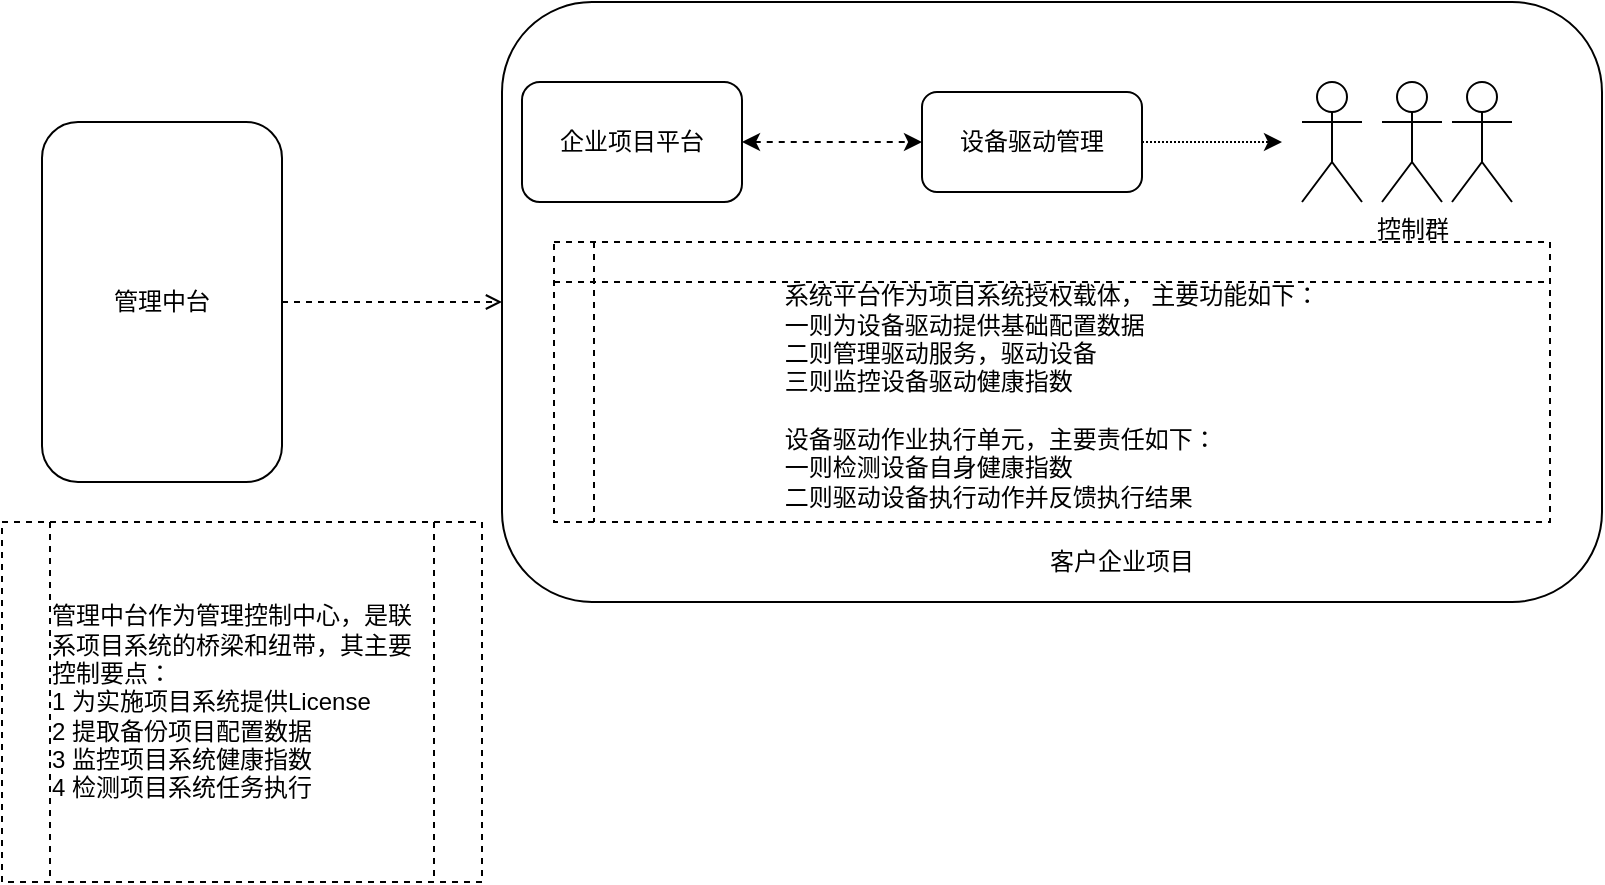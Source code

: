 <mxfile version="10.6.5" type="github"><diagram id="_sIGXaIvO2Dn08Pixu7n" name="Page-1"><mxGraphModel dx="864" dy="555" grid="1" gridSize="10" guides="1" tooltips="1" connect="1" arrows="1" fold="1" page="1" pageScale="1" pageWidth="850" pageHeight="1100" math="0" shadow="0"><root><mxCell id="0"/><mxCell id="1" parent="0"/><mxCell id="AtCxGR0oq3UbeYFxUEOy-2" value="" style="rounded=1;whiteSpace=wrap;html=1;" vertex="1" parent="1"><mxGeometry x="280" y="40" width="550" height="300" as="geometry"/></mxCell><mxCell id="AtCxGR0oq3UbeYFxUEOy-3" style="edgeStyle=orthogonalEdgeStyle;rounded=0;orthogonalLoop=1;jettySize=auto;html=1;dashed=1;endArrow=open;endFill=0;" edge="1" parent="1" source="AtCxGR0oq3UbeYFxUEOy-4" target="AtCxGR0oq3UbeYFxUEOy-2"><mxGeometry relative="1" as="geometry"/></mxCell><mxCell id="AtCxGR0oq3UbeYFxUEOy-4" value="管理中台" style="rounded=1;whiteSpace=wrap;html=1;" vertex="1" parent="1"><mxGeometry x="50" y="100" width="120" height="180" as="geometry"/></mxCell><mxCell id="AtCxGR0oq3UbeYFxUEOy-5" value="企业项目平台" style="rounded=1;whiteSpace=wrap;html=1;" vertex="1" parent="1"><mxGeometry x="290" y="80" width="110" height="60" as="geometry"/></mxCell><mxCell id="AtCxGR0oq3UbeYFxUEOy-6" value="设备驱动管理" style="rounded=1;whiteSpace=wrap;html=1;" vertex="1" parent="1"><mxGeometry x="490" y="85" width="110" height="50" as="geometry"/></mxCell><mxCell id="AtCxGR0oq3UbeYFxUEOy-7" value="" style="endArrow=classic;startArrow=classic;html=1;dashed=1;entryX=0;entryY=0.5;entryDx=0;entryDy=0;exitX=1;exitY=0.5;exitDx=0;exitDy=0;" edge="1" parent="1" source="AtCxGR0oq3UbeYFxUEOy-5" target="AtCxGR0oq3UbeYFxUEOy-6"><mxGeometry width="50" height="50" relative="1" as="geometry"><mxPoint x="480" y="160" as="sourcePoint"/><mxPoint x="530" y="110" as="targetPoint"/></mxGeometry></mxCell><mxCell id="AtCxGR0oq3UbeYFxUEOy-8" value="" style="shape=umlActor;verticalLabelPosition=bottom;labelBackgroundColor=#ffffff;verticalAlign=top;html=1;outlineConnect=0;" vertex="1" parent="1"><mxGeometry x="680" y="80" width="30" height="60" as="geometry"/></mxCell><mxCell id="AtCxGR0oq3UbeYFxUEOy-9" value="控制群&lt;br&gt;" style="shape=umlActor;verticalLabelPosition=bottom;labelBackgroundColor=#ffffff;verticalAlign=top;html=1;outlineConnect=0;" vertex="1" parent="1"><mxGeometry x="720" y="80" width="30" height="60" as="geometry"/></mxCell><mxCell id="AtCxGR0oq3UbeYFxUEOy-10" value="" style="endArrow=classic;html=1;dashed=1;exitX=1;exitY=0.5;exitDx=0;exitDy=0;dashPattern=1 1;" edge="1" parent="1" source="AtCxGR0oq3UbeYFxUEOy-6"><mxGeometry width="50" height="50" relative="1" as="geometry"><mxPoint x="650" y="100" as="sourcePoint"/><mxPoint x="670" y="110" as="targetPoint"/><Array as="points"><mxPoint x="670" y="110"/></Array></mxGeometry></mxCell><mxCell id="AtCxGR0oq3UbeYFxUEOy-11" value="" style="shape=umlActor;verticalLabelPosition=bottom;labelBackgroundColor=#ffffff;verticalAlign=top;html=1;outlineConnect=0;" vertex="1" parent="1"><mxGeometry x="755" y="80" width="30" height="60" as="geometry"/></mxCell><mxCell id="AtCxGR0oq3UbeYFxUEOy-12" value="客户企业项目" style="text;html=1;strokeColor=none;fillColor=none;align=center;verticalAlign=middle;whiteSpace=wrap;rounded=0;" vertex="1" parent="1"><mxGeometry x="410" y="310" width="360" height="20" as="geometry"/></mxCell><mxCell id="AtCxGR0oq3UbeYFxUEOy-13" value="&lt;div style=&quot;text-align: left&quot;&gt;&lt;span&gt;&lt;br&gt;&lt;/span&gt;&lt;/div&gt;&lt;div style=&quot;text-align: left&quot;&gt;&lt;span&gt;&lt;br&gt;&lt;/span&gt;&lt;/div&gt;&lt;div style=&quot;text-align: left&quot;&gt;系统平台作为项目系统授权载体， 主要功能如下：&lt;/div&gt;&lt;div style=&quot;text-align: left&quot;&gt;一则为设备驱动提供基础配置数据&lt;/div&gt;&lt;div style=&quot;text-align: left&quot;&gt;二则管理驱动服务，驱动设备&lt;/div&gt;&lt;div style=&quot;text-align: left&quot;&gt;三则监控设备驱动健康指数&lt;/div&gt;&lt;div style=&quot;text-align: left&quot;&gt;&lt;br&gt;&lt;/div&gt;&lt;div style=&quot;text-align: left&quot;&gt;设备驱动作业执行单元，主要责任如下：&lt;/div&gt;&lt;div style=&quot;text-align: left&quot;&gt;一则检测设备自身健康指数&lt;/div&gt;&lt;div style=&quot;text-align: left&quot;&gt;二则驱动设备执行动作并反馈执行结果&lt;/div&gt;&lt;div style=&quot;text-align: left&quot;&gt;&lt;br&gt;&lt;/div&gt;" style="shape=internalStorage;whiteSpace=wrap;html=1;backgroundOutline=1;dashed=1;gradientColor=none;" vertex="1" parent="1"><mxGeometry x="306" y="160" width="498" height="140" as="geometry"/></mxCell><mxCell id="AtCxGR0oq3UbeYFxUEOy-14" value="&lt;div style=&quot;text-align: left&quot;&gt;&lt;span&gt;管理中台作为管理控制中心，是联系项目系统的桥梁和纽带，其主要控制要点：&lt;/span&gt;&lt;/div&gt;&lt;div style=&quot;text-align: left&quot;&gt;&lt;span&gt;1 为实施项目系统提供License&lt;/span&gt;&lt;/div&gt;&lt;div style=&quot;text-align: left&quot;&gt;&lt;span&gt;2 提取备份项目配置数据&lt;/span&gt;&lt;/div&gt;&lt;div style=&quot;text-align: left&quot;&gt;&lt;span&gt;3 监控项目系统健康指数&lt;/span&gt;&lt;/div&gt;&lt;div style=&quot;text-align: left&quot;&gt;&lt;span&gt;4 检测项目系统任务执行&lt;/span&gt;&lt;/div&gt;" style="shape=process;whiteSpace=wrap;html=1;backgroundOutline=1;dashed=1;gradientColor=none;" vertex="1" parent="1"><mxGeometry x="30" y="300" width="240" height="180" as="geometry"/></mxCell></root></mxGraphModel></diagram></mxfile>